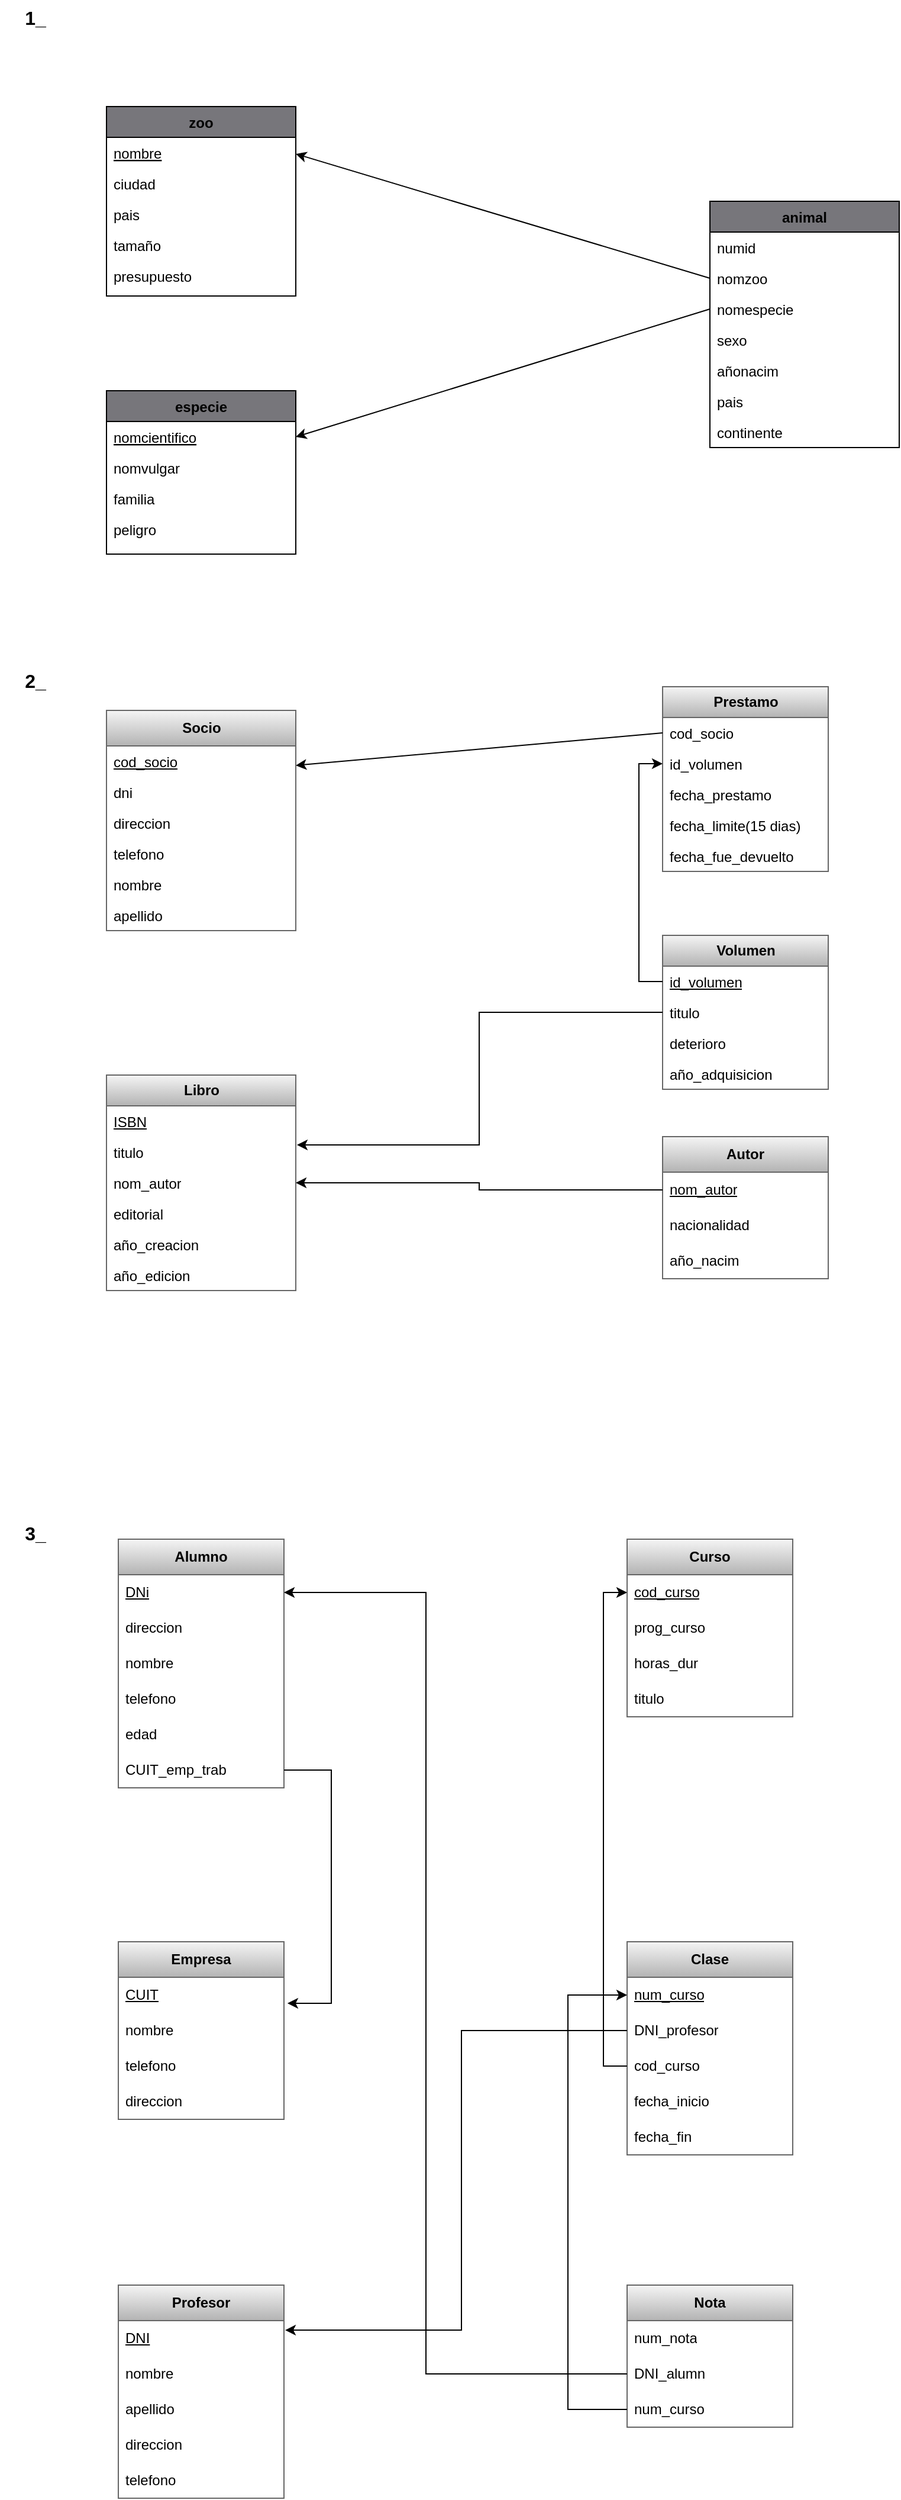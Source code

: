 <mxfile version="24.2.5" type="github">
  <diagram id="C5RBs43oDa-KdzZeNtuy" name="Page-1">
    <mxGraphModel dx="1434" dy="748" grid="1" gridSize="10" guides="1" tooltips="1" connect="1" arrows="1" fold="1" page="1" pageScale="1" pageWidth="827" pageHeight="1169" math="0" shadow="0">
      <root>
        <mxCell id="WIyWlLk6GJQsqaUBKTNV-0" />
        <mxCell id="WIyWlLk6GJQsqaUBKTNV-1" parent="WIyWlLk6GJQsqaUBKTNV-0" />
        <mxCell id="zkfFHV4jXpPFQw0GAbJ--0" value="especie" style="swimlane;fontStyle=1;align=center;verticalAlign=top;childLayout=stackLayout;horizontal=1;startSize=26;horizontalStack=0;resizeParent=1;resizeLast=0;collapsible=1;marginBottom=0;rounded=0;shadow=0;strokeWidth=1;fillColor=#77767b;" parent="WIyWlLk6GJQsqaUBKTNV-1" vertex="1">
          <mxGeometry x="100" y="350" width="160" height="138" as="geometry">
            <mxRectangle x="230" y="140" width="160" height="26" as="alternateBounds" />
          </mxGeometry>
        </mxCell>
        <mxCell id="zkfFHV4jXpPFQw0GAbJ--1" value="nomcientifico" style="text;align=left;verticalAlign=top;spacingLeft=4;spacingRight=4;overflow=hidden;rotatable=0;points=[[0,0.5],[1,0.5]];portConstraint=eastwest;fontStyle=4" parent="zkfFHV4jXpPFQw0GAbJ--0" vertex="1">
          <mxGeometry y="26" width="160" height="26" as="geometry" />
        </mxCell>
        <mxCell id="zkfFHV4jXpPFQw0GAbJ--2" value="nomvulgar" style="text;align=left;verticalAlign=top;spacingLeft=4;spacingRight=4;overflow=hidden;rotatable=0;points=[[0,0.5],[1,0.5]];portConstraint=eastwest;rounded=0;shadow=0;html=0;" parent="zkfFHV4jXpPFQw0GAbJ--0" vertex="1">
          <mxGeometry y="52" width="160" height="26" as="geometry" />
        </mxCell>
        <mxCell id="zkfFHV4jXpPFQw0GAbJ--3" value="familia" style="text;align=left;verticalAlign=top;spacingLeft=4;spacingRight=4;overflow=hidden;rotatable=0;points=[[0,0.5],[1,0.5]];portConstraint=eastwest;rounded=0;shadow=0;html=0;" parent="zkfFHV4jXpPFQw0GAbJ--0" vertex="1">
          <mxGeometry y="78" width="160" height="26" as="geometry" />
        </mxCell>
        <mxCell id="zkfFHV4jXpPFQw0GAbJ--5" value="peligro" style="text;align=left;verticalAlign=top;spacingLeft=4;spacingRight=4;overflow=hidden;rotatable=0;points=[[0,0.5],[1,0.5]];portConstraint=eastwest;strokeWidth=1;" parent="zkfFHV4jXpPFQw0GAbJ--0" vertex="1">
          <mxGeometry y="104" width="160" height="26" as="geometry" />
        </mxCell>
        <mxCell id="zkfFHV4jXpPFQw0GAbJ--4" value="" style="line;html=1;strokeWidth=1;align=left;verticalAlign=middle;spacingTop=-1;spacingLeft=3;spacingRight=3;rotatable=0;labelPosition=right;points=[];portConstraint=eastwest;strokeColor=none;" parent="zkfFHV4jXpPFQw0GAbJ--0" vertex="1">
          <mxGeometry y="130" width="160" height="8" as="geometry" />
        </mxCell>
        <mxCell id="zkfFHV4jXpPFQw0GAbJ--6" value="animal" style="swimlane;fontStyle=1;align=center;verticalAlign=top;childLayout=stackLayout;horizontal=1;startSize=26;horizontalStack=0;resizeParent=1;resizeLast=0;collapsible=1;marginBottom=0;rounded=0;shadow=0;strokeWidth=1;fillColor=#77767b;" parent="WIyWlLk6GJQsqaUBKTNV-1" vertex="1">
          <mxGeometry x="610" y="190" width="160" height="208" as="geometry">
            <mxRectangle x="130" y="380" width="160" height="26" as="alternateBounds" />
          </mxGeometry>
        </mxCell>
        <mxCell id="zkfFHV4jXpPFQw0GAbJ--7" value="numid" style="text;align=left;verticalAlign=top;spacingLeft=4;spacingRight=4;overflow=hidden;rotatable=0;points=[[0,0.5],[1,0.5]];portConstraint=eastwest;fontStyle=0" parent="zkfFHV4jXpPFQw0GAbJ--6" vertex="1">
          <mxGeometry y="26" width="160" height="26" as="geometry" />
        </mxCell>
        <mxCell id="zkfFHV4jXpPFQw0GAbJ--8" value="nomzoo" style="text;align=left;verticalAlign=top;spacingLeft=4;spacingRight=4;overflow=hidden;rotatable=0;points=[[0,0.5],[1,0.5]];portConstraint=eastwest;rounded=0;shadow=0;html=0;" parent="zkfFHV4jXpPFQw0GAbJ--6" vertex="1">
          <mxGeometry y="52" width="160" height="26" as="geometry" />
        </mxCell>
        <mxCell id="zkfFHV4jXpPFQw0GAbJ--10" value="nomespecie" style="text;align=left;verticalAlign=top;spacingLeft=4;spacingRight=4;overflow=hidden;rotatable=0;points=[[0,0.5],[1,0.5]];portConstraint=eastwest;fontStyle=0" parent="zkfFHV4jXpPFQw0GAbJ--6" vertex="1">
          <mxGeometry y="78" width="160" height="26" as="geometry" />
        </mxCell>
        <mxCell id="zkfFHV4jXpPFQw0GAbJ--11" value="sexo" style="text;align=left;verticalAlign=top;spacingLeft=4;spacingRight=4;overflow=hidden;rotatable=0;points=[[0,0.5],[1,0.5]];portConstraint=eastwest;" parent="zkfFHV4jXpPFQw0GAbJ--6" vertex="1">
          <mxGeometry y="104" width="160" height="26" as="geometry" />
        </mxCell>
        <mxCell id="oWE1Bg7rst5Tz5uXCe9R-2" value="añonacim" style="text;align=left;verticalAlign=top;spacingLeft=4;spacingRight=4;overflow=hidden;rotatable=0;points=[[0,0.5],[1,0.5]];portConstraint=eastwest;" parent="zkfFHV4jXpPFQw0GAbJ--6" vertex="1">
          <mxGeometry y="130" width="160" height="26" as="geometry" />
        </mxCell>
        <mxCell id="oWE1Bg7rst5Tz5uXCe9R-1" value="pais" style="text;align=left;verticalAlign=top;spacingLeft=4;spacingRight=4;overflow=hidden;rotatable=0;points=[[0,0.5],[1,0.5]];portConstraint=eastwest;" parent="zkfFHV4jXpPFQw0GAbJ--6" vertex="1">
          <mxGeometry y="156" width="160" height="26" as="geometry" />
        </mxCell>
        <mxCell id="oWE1Bg7rst5Tz5uXCe9R-0" value="continente" style="text;align=left;verticalAlign=top;spacingLeft=4;spacingRight=4;overflow=hidden;rotatable=0;points=[[0,0.5],[1,0.5]];portConstraint=eastwest;" parent="zkfFHV4jXpPFQw0GAbJ--6" vertex="1">
          <mxGeometry y="182" width="160" height="26" as="geometry" />
        </mxCell>
        <mxCell id="zkfFHV4jXpPFQw0GAbJ--17" value="zoo" style="swimlane;fontStyle=1;align=center;verticalAlign=top;childLayout=stackLayout;horizontal=1;startSize=26;horizontalStack=0;resizeParent=1;resizeLast=0;collapsible=1;marginBottom=0;rounded=0;shadow=0;strokeWidth=1;labelBackgroundColor=none;fillColor=#77767b;" parent="WIyWlLk6GJQsqaUBKTNV-1" vertex="1">
          <mxGeometry x="100" y="110" width="160" height="160" as="geometry">
            <mxRectangle x="550" y="140" width="160" height="26" as="alternateBounds" />
          </mxGeometry>
        </mxCell>
        <mxCell id="zkfFHV4jXpPFQw0GAbJ--20" value="nombre" style="text;align=left;verticalAlign=top;spacingLeft=4;spacingRight=4;overflow=hidden;rotatable=0;points=[[0,0.5],[1,0.5]];portConstraint=eastwest;rounded=0;shadow=0;html=0;fontStyle=4" parent="zkfFHV4jXpPFQw0GAbJ--17" vertex="1">
          <mxGeometry y="26" width="160" height="26" as="geometry" />
        </mxCell>
        <mxCell id="zkfFHV4jXpPFQw0GAbJ--21" value="ciudad" style="text;align=left;verticalAlign=top;spacingLeft=4;spacingRight=4;overflow=hidden;rotatable=0;points=[[0,0.5],[1,0.5]];portConstraint=eastwest;rounded=0;shadow=0;html=0;" parent="zkfFHV4jXpPFQw0GAbJ--17" vertex="1">
          <mxGeometry y="52" width="160" height="26" as="geometry" />
        </mxCell>
        <mxCell id="zkfFHV4jXpPFQw0GAbJ--22" value="pais" style="text;align=left;verticalAlign=top;spacingLeft=4;spacingRight=4;overflow=hidden;rotatable=0;points=[[0,0.5],[1,0.5]];portConstraint=eastwest;rounded=0;shadow=0;html=0;" parent="zkfFHV4jXpPFQw0GAbJ--17" vertex="1">
          <mxGeometry y="78" width="160" height="26" as="geometry" />
        </mxCell>
        <mxCell id="zkfFHV4jXpPFQw0GAbJ--24" value="tamaño" style="text;align=left;verticalAlign=top;spacingLeft=4;spacingRight=4;overflow=hidden;rotatable=0;points=[[0,0.5],[1,0.5]];portConstraint=eastwest;" parent="zkfFHV4jXpPFQw0GAbJ--17" vertex="1">
          <mxGeometry y="104" width="160" height="26" as="geometry" />
        </mxCell>
        <mxCell id="zkfFHV4jXpPFQw0GAbJ--25" value="presupuesto" style="text;align=left;verticalAlign=top;spacingLeft=4;spacingRight=4;overflow=hidden;rotatable=0;points=[[0,0.5],[1,0.5]];portConstraint=eastwest;" parent="zkfFHV4jXpPFQw0GAbJ--17" vertex="1">
          <mxGeometry y="130" width="160" height="26" as="geometry" />
        </mxCell>
        <mxCell id="oWE1Bg7rst5Tz5uXCe9R-4" value="" style="endArrow=classic;html=1;rounded=0;entryX=1;entryY=0.25;entryDx=0;entryDy=0;exitX=0;exitY=0.5;exitDx=0;exitDy=0;" parent="WIyWlLk6GJQsqaUBKTNV-1" source="zkfFHV4jXpPFQw0GAbJ--8" target="zkfFHV4jXpPFQw0GAbJ--17" edge="1">
          <mxGeometry width="50" height="50" relative="1" as="geometry">
            <mxPoint x="390" y="330" as="sourcePoint" />
            <mxPoint x="440" y="280" as="targetPoint" />
          </mxGeometry>
        </mxCell>
        <mxCell id="oWE1Bg7rst5Tz5uXCe9R-5" value="" style="endArrow=classic;html=1;rounded=0;entryX=1;entryY=0.5;entryDx=0;entryDy=0;exitX=0;exitY=0.5;exitDx=0;exitDy=0;" parent="WIyWlLk6GJQsqaUBKTNV-1" source="zkfFHV4jXpPFQw0GAbJ--10" target="zkfFHV4jXpPFQw0GAbJ--1" edge="1">
          <mxGeometry width="50" height="50" relative="1" as="geometry">
            <mxPoint x="390" y="330" as="sourcePoint" />
            <mxPoint x="440" y="280" as="targetPoint" />
          </mxGeometry>
        </mxCell>
        <mxCell id="oWE1Bg7rst5Tz5uXCe9R-6" value="1_" style="text;html=1;align=center;verticalAlign=middle;whiteSpace=wrap;rounded=0;fontSize=16;fontStyle=1" parent="WIyWlLk6GJQsqaUBKTNV-1" vertex="1">
          <mxGeometry x="10" y="20" width="60" height="30" as="geometry" />
        </mxCell>
        <mxCell id="oWE1Bg7rst5Tz5uXCe9R-7" value="2_" style="text;html=1;align=center;verticalAlign=middle;whiteSpace=wrap;rounded=0;fontSize=16;fontStyle=1" parent="WIyWlLk6GJQsqaUBKTNV-1" vertex="1">
          <mxGeometry x="10" y="580" width="60" height="30" as="geometry" />
        </mxCell>
        <mxCell id="oWE1Bg7rst5Tz5uXCe9R-9" value="&lt;b&gt;Socio&lt;/b&gt;" style="swimlane;fontStyle=0;childLayout=stackLayout;horizontal=1;startSize=30;fillColor=#f5f5f5;horizontalStack=0;resizeParent=1;resizeParentMax=0;resizeLast=0;collapsible=1;marginBottom=0;html=1;strokeColor=#666666;gradientColor=#b3b3b3;" parent="WIyWlLk6GJQsqaUBKTNV-1" vertex="1">
          <mxGeometry x="100" y="620" width="160" height="186" as="geometry" />
        </mxCell>
        <mxCell id="oWE1Bg7rst5Tz5uXCe9R-10" value="&lt;u&gt;cod_socio&lt;/u&gt;" style="text;strokeColor=none;fillColor=none;align=left;verticalAlign=top;spacingLeft=4;spacingRight=4;overflow=hidden;rotatable=0;points=[[0,0.5],[1,0.5]];portConstraint=eastwest;whiteSpace=wrap;html=1;" parent="oWE1Bg7rst5Tz5uXCe9R-9" vertex="1">
          <mxGeometry y="30" width="160" height="26" as="geometry" />
        </mxCell>
        <mxCell id="oWE1Bg7rst5Tz5uXCe9R-11" value="dni" style="text;strokeColor=none;fillColor=none;align=left;verticalAlign=top;spacingLeft=4;spacingRight=4;overflow=hidden;rotatable=0;points=[[0,0.5],[1,0.5]];portConstraint=eastwest;whiteSpace=wrap;html=1;" parent="oWE1Bg7rst5Tz5uXCe9R-9" vertex="1">
          <mxGeometry y="56" width="160" height="26" as="geometry" />
        </mxCell>
        <mxCell id="oWE1Bg7rst5Tz5uXCe9R-12" value="direccion" style="text;strokeColor=none;fillColor=none;align=left;verticalAlign=top;spacingLeft=4;spacingRight=4;overflow=hidden;rotatable=0;points=[[0,0.5],[1,0.5]];portConstraint=eastwest;whiteSpace=wrap;html=1;" parent="oWE1Bg7rst5Tz5uXCe9R-9" vertex="1">
          <mxGeometry y="82" width="160" height="26" as="geometry" />
        </mxCell>
        <mxCell id="oWE1Bg7rst5Tz5uXCe9R-13" value="telefono" style="text;strokeColor=none;fillColor=none;align=left;verticalAlign=top;spacingLeft=4;spacingRight=4;overflow=hidden;rotatable=0;points=[[0,0.5],[1,0.5]];portConstraint=eastwest;whiteSpace=wrap;html=1;" parent="oWE1Bg7rst5Tz5uXCe9R-9" vertex="1">
          <mxGeometry y="108" width="160" height="26" as="geometry" />
        </mxCell>
        <mxCell id="oWE1Bg7rst5Tz5uXCe9R-14" value="nombre" style="text;strokeColor=none;fillColor=none;align=left;verticalAlign=top;spacingLeft=4;spacingRight=4;overflow=hidden;rotatable=0;points=[[0,0.5],[1,0.5]];portConstraint=eastwest;whiteSpace=wrap;html=1;" parent="oWE1Bg7rst5Tz5uXCe9R-9" vertex="1">
          <mxGeometry y="134" width="160" height="26" as="geometry" />
        </mxCell>
        <mxCell id="oWE1Bg7rst5Tz5uXCe9R-15" value="apellido" style="text;strokeColor=none;fillColor=none;align=left;verticalAlign=top;spacingLeft=4;spacingRight=4;overflow=hidden;rotatable=0;points=[[0,0.5],[1,0.5]];portConstraint=eastwest;whiteSpace=wrap;html=1;" parent="oWE1Bg7rst5Tz5uXCe9R-9" vertex="1">
          <mxGeometry y="160" width="160" height="26" as="geometry" />
        </mxCell>
        <mxCell id="oWE1Bg7rst5Tz5uXCe9R-16" value="&lt;div&gt;&lt;b&gt;Volumen&lt;br&gt;&lt;/b&gt;&lt;/div&gt;" style="swimlane;fontStyle=0;childLayout=stackLayout;horizontal=1;startSize=26;fillColor=#f5f5f5;horizontalStack=0;resizeParent=1;resizeParentMax=0;resizeLast=0;collapsible=1;marginBottom=0;html=1;gradientColor=#b3b3b3;strokeColor=#666666;" parent="WIyWlLk6GJQsqaUBKTNV-1" vertex="1">
          <mxGeometry x="570" y="810" width="140" height="130" as="geometry" />
        </mxCell>
        <mxCell id="oWE1Bg7rst5Tz5uXCe9R-87" value="&lt;u&gt;id_volumen&lt;/u&gt;" style="text;strokeColor=none;fillColor=none;align=left;verticalAlign=top;spacingLeft=4;spacingRight=4;overflow=hidden;rotatable=0;points=[[0,0.5],[1,0.5]];portConstraint=eastwest;whiteSpace=wrap;html=1;" parent="oWE1Bg7rst5Tz5uXCe9R-16" vertex="1">
          <mxGeometry y="26" width="140" height="26" as="geometry" />
        </mxCell>
        <mxCell id="oWE1Bg7rst5Tz5uXCe9R-96" value="titulo" style="text;strokeColor=none;fillColor=none;align=left;verticalAlign=top;spacingLeft=4;spacingRight=4;overflow=hidden;rotatable=0;points=[[0,0.5],[1,0.5]];portConstraint=eastwest;whiteSpace=wrap;html=1;" parent="oWE1Bg7rst5Tz5uXCe9R-16" vertex="1">
          <mxGeometry y="52" width="140" height="26" as="geometry" />
        </mxCell>
        <mxCell id="oWE1Bg7rst5Tz5uXCe9R-17" value="deterioro" style="text;strokeColor=none;fillColor=none;align=left;verticalAlign=top;spacingLeft=4;spacingRight=4;overflow=hidden;rotatable=0;points=[[0,0.5],[1,0.5]];portConstraint=eastwest;whiteSpace=wrap;html=1;" parent="oWE1Bg7rst5Tz5uXCe9R-16" vertex="1">
          <mxGeometry y="78" width="140" height="26" as="geometry" />
        </mxCell>
        <mxCell id="oWE1Bg7rst5Tz5uXCe9R-18" value="año_adquisicion" style="text;strokeColor=none;fillColor=none;align=left;verticalAlign=top;spacingLeft=4;spacingRight=4;overflow=hidden;rotatable=0;points=[[0,0.5],[1,0.5]];portConstraint=eastwest;whiteSpace=wrap;html=1;" parent="oWE1Bg7rst5Tz5uXCe9R-16" vertex="1">
          <mxGeometry y="104" width="140" height="26" as="geometry" />
        </mxCell>
        <mxCell id="oWE1Bg7rst5Tz5uXCe9R-20" value="&lt;b&gt;Prestamo&lt;/b&gt;" style="swimlane;fontStyle=0;childLayout=stackLayout;horizontal=1;startSize=26;fillColor=#f5f5f5;horizontalStack=0;resizeParent=1;resizeParentMax=0;resizeLast=0;collapsible=1;marginBottom=0;html=1;gradientColor=#b3b3b3;strokeColor=#666666;" parent="WIyWlLk6GJQsqaUBKTNV-1" vertex="1">
          <mxGeometry x="570" y="600" width="140" height="156" as="geometry" />
        </mxCell>
        <mxCell id="oWE1Bg7rst5Tz5uXCe9R-34" value="cod_socio" style="text;strokeColor=none;fillColor=none;align=left;verticalAlign=top;spacingLeft=4;spacingRight=4;overflow=hidden;rotatable=0;points=[[0,0.5],[1,0.5]];portConstraint=eastwest;whiteSpace=wrap;html=1;" parent="oWE1Bg7rst5Tz5uXCe9R-20" vertex="1">
          <mxGeometry y="26" width="140" height="26" as="geometry" />
        </mxCell>
        <mxCell id="oWE1Bg7rst5Tz5uXCe9R-35" value="id_volumen" style="text;strokeColor=none;fillColor=none;align=left;verticalAlign=top;spacingLeft=4;spacingRight=4;overflow=hidden;rotatable=0;points=[[0,0.5],[1,0.5]];portConstraint=eastwest;whiteSpace=wrap;html=1;" parent="oWE1Bg7rst5Tz5uXCe9R-20" vertex="1">
          <mxGeometry y="52" width="140" height="26" as="geometry" />
        </mxCell>
        <mxCell id="oWE1Bg7rst5Tz5uXCe9R-21" value="fecha_prestamo" style="text;strokeColor=none;fillColor=none;align=left;verticalAlign=top;spacingLeft=4;spacingRight=4;overflow=hidden;rotatable=0;points=[[0,0.5],[1,0.5]];portConstraint=eastwest;whiteSpace=wrap;html=1;" parent="oWE1Bg7rst5Tz5uXCe9R-20" vertex="1">
          <mxGeometry y="78" width="140" height="26" as="geometry" />
        </mxCell>
        <mxCell id="oWE1Bg7rst5Tz5uXCe9R-22" value="fecha_limite(15 dias)" style="text;strokeColor=none;fillColor=none;align=left;verticalAlign=top;spacingLeft=4;spacingRight=4;overflow=hidden;rotatable=0;points=[[0,0.5],[1,0.5]];portConstraint=eastwest;whiteSpace=wrap;html=1;" parent="oWE1Bg7rst5Tz5uXCe9R-20" vertex="1">
          <mxGeometry y="104" width="140" height="26" as="geometry" />
        </mxCell>
        <mxCell id="oWE1Bg7rst5Tz5uXCe9R-23" value="fecha_fue_devuelto" style="text;strokeColor=none;fillColor=none;align=left;verticalAlign=top;spacingLeft=4;spacingRight=4;overflow=hidden;rotatable=0;points=[[0,0.5],[1,0.5]];portConstraint=eastwest;whiteSpace=wrap;html=1;" parent="oWE1Bg7rst5Tz5uXCe9R-20" vertex="1">
          <mxGeometry y="130" width="140" height="26" as="geometry" />
        </mxCell>
        <mxCell id="oWE1Bg7rst5Tz5uXCe9R-24" value="&lt;b&gt;Libro&lt;/b&gt;" style="swimlane;fontStyle=0;childLayout=stackLayout;horizontal=1;startSize=26;horizontalStack=0;resizeParent=1;resizeParentMax=0;resizeLast=0;collapsible=1;marginBottom=0;html=1;fillColor=#f5f5f5;strokeColor=#666666;gradientColor=#b3b3b3;" parent="WIyWlLk6GJQsqaUBKTNV-1" vertex="1">
          <mxGeometry x="100" y="928" width="160" height="182" as="geometry" />
        </mxCell>
        <mxCell id="oWE1Bg7rst5Tz5uXCe9R-33" value="ISBN" style="text;strokeColor=none;fillColor=none;align=left;verticalAlign=top;spacingLeft=4;spacingRight=4;overflow=hidden;rotatable=0;points=[[0,0.5],[1,0.5]];portConstraint=eastwest;whiteSpace=wrap;html=1;fontStyle=4" parent="oWE1Bg7rst5Tz5uXCe9R-24" vertex="1">
          <mxGeometry y="26" width="160" height="26" as="geometry" />
        </mxCell>
        <mxCell id="oWE1Bg7rst5Tz5uXCe9R-25" value="titulo" style="text;strokeColor=none;fillColor=none;align=left;verticalAlign=top;spacingLeft=4;spacingRight=4;overflow=hidden;rotatable=0;points=[[0,0.5],[1,0.5]];portConstraint=eastwest;whiteSpace=wrap;html=1;" parent="oWE1Bg7rst5Tz5uXCe9R-24" vertex="1">
          <mxGeometry y="52" width="160" height="26" as="geometry" />
        </mxCell>
        <mxCell id="oWE1Bg7rst5Tz5uXCe9R-94" value="nom_autor" style="text;strokeColor=none;fillColor=none;align=left;verticalAlign=top;spacingLeft=4;spacingRight=4;overflow=hidden;rotatable=0;points=[[0,0.5],[1,0.5]];portConstraint=eastwest;whiteSpace=wrap;html=1;" parent="oWE1Bg7rst5Tz5uXCe9R-24" vertex="1">
          <mxGeometry y="78" width="160" height="26" as="geometry" />
        </mxCell>
        <mxCell id="oWE1Bg7rst5Tz5uXCe9R-26" value="editorial" style="text;strokeColor=none;fillColor=none;align=left;verticalAlign=top;spacingLeft=4;spacingRight=4;overflow=hidden;rotatable=0;points=[[0,0.5],[1,0.5]];portConstraint=eastwest;whiteSpace=wrap;html=1;" parent="oWE1Bg7rst5Tz5uXCe9R-24" vertex="1">
          <mxGeometry y="104" width="160" height="26" as="geometry" />
        </mxCell>
        <mxCell id="oWE1Bg7rst5Tz5uXCe9R-27" value="año_creacion" style="text;strokeColor=none;fillColor=none;align=left;verticalAlign=top;spacingLeft=4;spacingRight=4;overflow=hidden;rotatable=0;points=[[0,0.5],[1,0.5]];portConstraint=eastwest;whiteSpace=wrap;html=1;" parent="oWE1Bg7rst5Tz5uXCe9R-24" vertex="1">
          <mxGeometry y="130" width="160" height="26" as="geometry" />
        </mxCell>
        <mxCell id="oWE1Bg7rst5Tz5uXCe9R-31" value="año_edicion" style="text;strokeColor=none;fillColor=none;align=left;verticalAlign=top;spacingLeft=4;spacingRight=4;overflow=hidden;rotatable=0;points=[[0,0.5],[1,0.5]];portConstraint=eastwest;whiteSpace=wrap;html=1;" parent="oWE1Bg7rst5Tz5uXCe9R-24" vertex="1">
          <mxGeometry y="156" width="160" height="26" as="geometry" />
        </mxCell>
        <mxCell id="oWE1Bg7rst5Tz5uXCe9R-41" value="" style="endArrow=classic;html=1;rounded=0;entryX=1;entryY=0.25;entryDx=0;entryDy=0;exitX=0;exitY=0.5;exitDx=0;exitDy=0;" parent="WIyWlLk6GJQsqaUBKTNV-1" source="oWE1Bg7rst5Tz5uXCe9R-34" target="oWE1Bg7rst5Tz5uXCe9R-9" edge="1">
          <mxGeometry width="50" height="50" relative="1" as="geometry">
            <mxPoint x="390" y="900" as="sourcePoint" />
            <mxPoint x="440" y="850" as="targetPoint" />
          </mxGeometry>
        </mxCell>
        <mxCell id="oWE1Bg7rst5Tz5uXCe9R-43" value="3_" style="text;html=1;align=center;verticalAlign=middle;whiteSpace=wrap;rounded=0;fontStyle=1;fontSize=16;" parent="WIyWlLk6GJQsqaUBKTNV-1" vertex="1">
          <mxGeometry x="10" y="1300" width="60" height="30" as="geometry" />
        </mxCell>
        <mxCell id="oWE1Bg7rst5Tz5uXCe9R-44" value="&lt;b&gt;Alumno&lt;/b&gt;" style="swimlane;fontStyle=0;childLayout=stackLayout;horizontal=1;startSize=30;horizontalStack=0;resizeParent=1;resizeParentMax=0;resizeLast=0;collapsible=1;marginBottom=0;whiteSpace=wrap;html=1;fillColor=#f5f5f5;gradientColor=#b3b3b3;strokeColor=#666666;" parent="WIyWlLk6GJQsqaUBKTNV-1" vertex="1">
          <mxGeometry x="110" y="1320" width="140" height="210" as="geometry" />
        </mxCell>
        <mxCell id="oWE1Bg7rst5Tz5uXCe9R-45" value="DNi" style="text;strokeColor=none;fillColor=none;align=left;verticalAlign=middle;spacingLeft=4;spacingRight=4;overflow=hidden;points=[[0,0.5],[1,0.5]];portConstraint=eastwest;rotatable=0;whiteSpace=wrap;html=1;fontStyle=4" parent="oWE1Bg7rst5Tz5uXCe9R-44" vertex="1">
          <mxGeometry y="30" width="140" height="30" as="geometry" />
        </mxCell>
        <mxCell id="oWE1Bg7rst5Tz5uXCe9R-46" value="direccion" style="text;strokeColor=none;fillColor=none;align=left;verticalAlign=middle;spacingLeft=4;spacingRight=4;overflow=hidden;points=[[0,0.5],[1,0.5]];portConstraint=eastwest;rotatable=0;whiteSpace=wrap;html=1;" parent="oWE1Bg7rst5Tz5uXCe9R-44" vertex="1">
          <mxGeometry y="60" width="140" height="30" as="geometry" />
        </mxCell>
        <mxCell id="oWE1Bg7rst5Tz5uXCe9R-47" value="nombre" style="text;strokeColor=none;fillColor=none;align=left;verticalAlign=middle;spacingLeft=4;spacingRight=4;overflow=hidden;points=[[0,0.5],[1,0.5]];portConstraint=eastwest;rotatable=0;whiteSpace=wrap;html=1;" parent="oWE1Bg7rst5Tz5uXCe9R-44" vertex="1">
          <mxGeometry y="90" width="140" height="30" as="geometry" />
        </mxCell>
        <mxCell id="oWE1Bg7rst5Tz5uXCe9R-48" value="telefono" style="text;strokeColor=none;fillColor=none;align=left;verticalAlign=middle;spacingLeft=4;spacingRight=4;overflow=hidden;points=[[0,0.5],[1,0.5]];portConstraint=eastwest;rotatable=0;whiteSpace=wrap;html=1;" parent="oWE1Bg7rst5Tz5uXCe9R-44" vertex="1">
          <mxGeometry y="120" width="140" height="30" as="geometry" />
        </mxCell>
        <mxCell id="oWE1Bg7rst5Tz5uXCe9R-49" value="edad" style="text;strokeColor=none;fillColor=none;align=left;verticalAlign=middle;spacingLeft=4;spacingRight=4;overflow=hidden;points=[[0,0.5],[1,0.5]];portConstraint=eastwest;rotatable=0;whiteSpace=wrap;html=1;" parent="oWE1Bg7rst5Tz5uXCe9R-44" vertex="1">
          <mxGeometry y="150" width="140" height="30" as="geometry" />
        </mxCell>
        <mxCell id="oWE1Bg7rst5Tz5uXCe9R-78" value="CUIT_emp_trab" style="text;strokeColor=none;fillColor=none;align=left;verticalAlign=middle;spacingLeft=4;spacingRight=4;overflow=hidden;points=[[0,0.5],[1,0.5]];portConstraint=eastwest;rotatable=0;whiteSpace=wrap;html=1;" parent="oWE1Bg7rst5Tz5uXCe9R-44" vertex="1">
          <mxGeometry y="180" width="140" height="30" as="geometry" />
        </mxCell>
        <mxCell id="oWE1Bg7rst5Tz5uXCe9R-50" value="&lt;b&gt;Empresa&lt;/b&gt;" style="swimlane;fontStyle=0;childLayout=stackLayout;horizontal=1;startSize=30;horizontalStack=0;resizeParent=1;resizeParentMax=0;resizeLast=0;collapsible=1;marginBottom=0;whiteSpace=wrap;html=1;fillColor=#f5f5f5;gradientColor=#b3b3b3;strokeColor=#666666;" parent="WIyWlLk6GJQsqaUBKTNV-1" vertex="1">
          <mxGeometry x="110" y="1660" width="140" height="150" as="geometry" />
        </mxCell>
        <mxCell id="oWE1Bg7rst5Tz5uXCe9R-51" value="CUIT" style="text;strokeColor=none;fillColor=none;align=left;verticalAlign=middle;spacingLeft=4;spacingRight=4;overflow=hidden;points=[[0,0.5],[1,0.5]];portConstraint=eastwest;rotatable=0;whiteSpace=wrap;html=1;fontStyle=4" parent="oWE1Bg7rst5Tz5uXCe9R-50" vertex="1">
          <mxGeometry y="30" width="140" height="30" as="geometry" />
        </mxCell>
        <mxCell id="oWE1Bg7rst5Tz5uXCe9R-52" value="nombre" style="text;strokeColor=none;fillColor=none;align=left;verticalAlign=middle;spacingLeft=4;spacingRight=4;overflow=hidden;points=[[0,0.5],[1,0.5]];portConstraint=eastwest;rotatable=0;whiteSpace=wrap;html=1;" parent="oWE1Bg7rst5Tz5uXCe9R-50" vertex="1">
          <mxGeometry y="60" width="140" height="30" as="geometry" />
        </mxCell>
        <mxCell id="oWE1Bg7rst5Tz5uXCe9R-53" value="telefono" style="text;strokeColor=none;fillColor=none;align=left;verticalAlign=middle;spacingLeft=4;spacingRight=4;overflow=hidden;points=[[0,0.5],[1,0.5]];portConstraint=eastwest;rotatable=0;whiteSpace=wrap;html=1;" parent="oWE1Bg7rst5Tz5uXCe9R-50" vertex="1">
          <mxGeometry y="90" width="140" height="30" as="geometry" />
        </mxCell>
        <mxCell id="oWE1Bg7rst5Tz5uXCe9R-54" value="direccion" style="text;strokeColor=none;fillColor=none;align=left;verticalAlign=middle;spacingLeft=4;spacingRight=4;overflow=hidden;points=[[0,0.5],[1,0.5]];portConstraint=eastwest;rotatable=0;whiteSpace=wrap;html=1;" parent="oWE1Bg7rst5Tz5uXCe9R-50" vertex="1">
          <mxGeometry y="120" width="140" height="30" as="geometry" />
        </mxCell>
        <mxCell id="oWE1Bg7rst5Tz5uXCe9R-55" value="&lt;b&gt;Curso&lt;/b&gt;" style="swimlane;fontStyle=0;childLayout=stackLayout;horizontal=1;startSize=30;horizontalStack=0;resizeParent=1;resizeParentMax=0;resizeLast=0;collapsible=1;marginBottom=0;whiteSpace=wrap;html=1;fillColor=#f5f5f5;gradientColor=#b3b3b3;strokeColor=#666666;" parent="WIyWlLk6GJQsqaUBKTNV-1" vertex="1">
          <mxGeometry x="540" y="1320" width="140" height="150" as="geometry" />
        </mxCell>
        <mxCell id="oWE1Bg7rst5Tz5uXCe9R-56" value="cod_curso" style="text;strokeColor=none;fillColor=none;align=left;verticalAlign=middle;spacingLeft=4;spacingRight=4;overflow=hidden;points=[[0,0.5],[1,0.5]];portConstraint=eastwest;rotatable=0;whiteSpace=wrap;html=1;fontStyle=4" parent="oWE1Bg7rst5Tz5uXCe9R-55" vertex="1">
          <mxGeometry y="30" width="140" height="30" as="geometry" />
        </mxCell>
        <mxCell id="oWE1Bg7rst5Tz5uXCe9R-57" value="prog_curso" style="text;strokeColor=none;fillColor=none;align=left;verticalAlign=middle;spacingLeft=4;spacingRight=4;overflow=hidden;points=[[0,0.5],[1,0.5]];portConstraint=eastwest;rotatable=0;whiteSpace=wrap;html=1;" parent="oWE1Bg7rst5Tz5uXCe9R-55" vertex="1">
          <mxGeometry y="60" width="140" height="30" as="geometry" />
        </mxCell>
        <mxCell id="oWE1Bg7rst5Tz5uXCe9R-58" value="horas_dur" style="text;strokeColor=none;fillColor=none;align=left;verticalAlign=middle;spacingLeft=4;spacingRight=4;overflow=hidden;points=[[0,0.5],[1,0.5]];portConstraint=eastwest;rotatable=0;whiteSpace=wrap;html=1;" parent="oWE1Bg7rst5Tz5uXCe9R-55" vertex="1">
          <mxGeometry y="90" width="140" height="30" as="geometry" />
        </mxCell>
        <mxCell id="oWE1Bg7rst5Tz5uXCe9R-59" value="titulo" style="text;strokeColor=none;fillColor=none;align=left;verticalAlign=middle;spacingLeft=4;spacingRight=4;overflow=hidden;points=[[0,0.5],[1,0.5]];portConstraint=eastwest;rotatable=0;whiteSpace=wrap;html=1;" parent="oWE1Bg7rst5Tz5uXCe9R-55" vertex="1">
          <mxGeometry y="120" width="140" height="30" as="geometry" />
        </mxCell>
        <mxCell id="oWE1Bg7rst5Tz5uXCe9R-60" value="&lt;b&gt;Clase&lt;/b&gt;" style="swimlane;fontStyle=0;childLayout=stackLayout;horizontal=1;startSize=30;horizontalStack=0;resizeParent=1;resizeParentMax=0;resizeLast=0;collapsible=1;marginBottom=0;whiteSpace=wrap;html=1;fillColor=#f5f5f5;gradientColor=#b3b3b3;strokeColor=#666666;" parent="WIyWlLk6GJQsqaUBKTNV-1" vertex="1">
          <mxGeometry x="540" y="1660" width="140" height="180" as="geometry" />
        </mxCell>
        <mxCell id="oWE1Bg7rst5Tz5uXCe9R-61" value="num_curso" style="text;strokeColor=none;fillColor=none;align=left;verticalAlign=middle;spacingLeft=4;spacingRight=4;overflow=hidden;points=[[0,0.5],[1,0.5]];portConstraint=eastwest;rotatable=0;whiteSpace=wrap;html=1;fontStyle=4" parent="oWE1Bg7rst5Tz5uXCe9R-60" vertex="1">
          <mxGeometry y="30" width="140" height="30" as="geometry" />
        </mxCell>
        <mxCell id="oWE1Bg7rst5Tz5uXCe9R-84" value="DNI_profesor" style="text;strokeColor=none;fillColor=none;align=left;verticalAlign=middle;spacingLeft=4;spacingRight=4;overflow=hidden;points=[[0,0.5],[1,0.5]];portConstraint=eastwest;rotatable=0;whiteSpace=wrap;html=1;" parent="oWE1Bg7rst5Tz5uXCe9R-60" vertex="1">
          <mxGeometry y="60" width="140" height="30" as="geometry" />
        </mxCell>
        <mxCell id="oWE1Bg7rst5Tz5uXCe9R-75" value="cod_curso" style="text;strokeColor=none;fillColor=none;align=left;verticalAlign=middle;spacingLeft=4;spacingRight=4;overflow=hidden;points=[[0,0.5],[1,0.5]];portConstraint=eastwest;rotatable=0;whiteSpace=wrap;html=1;" parent="oWE1Bg7rst5Tz5uXCe9R-60" vertex="1">
          <mxGeometry y="90" width="140" height="30" as="geometry" />
        </mxCell>
        <mxCell id="oWE1Bg7rst5Tz5uXCe9R-63" value="fecha_inicio" style="text;strokeColor=none;fillColor=none;align=left;verticalAlign=middle;spacingLeft=4;spacingRight=4;overflow=hidden;points=[[0,0.5],[1,0.5]];portConstraint=eastwest;rotatable=0;whiteSpace=wrap;html=1;" parent="oWE1Bg7rst5Tz5uXCe9R-60" vertex="1">
          <mxGeometry y="120" width="140" height="30" as="geometry" />
        </mxCell>
        <mxCell id="oWE1Bg7rst5Tz5uXCe9R-64" value="&lt;div&gt;fecha_fin&lt;/div&gt;" style="text;strokeColor=none;fillColor=none;align=left;verticalAlign=middle;spacingLeft=4;spacingRight=4;overflow=hidden;points=[[0,0.5],[1,0.5]];portConstraint=eastwest;rotatable=0;whiteSpace=wrap;html=1;" parent="oWE1Bg7rst5Tz5uXCe9R-60" vertex="1">
          <mxGeometry y="150" width="140" height="30" as="geometry" />
        </mxCell>
        <mxCell id="oWE1Bg7rst5Tz5uXCe9R-65" value="&lt;b&gt;Profesor&lt;/b&gt;" style="swimlane;fontStyle=0;childLayout=stackLayout;horizontal=1;startSize=30;horizontalStack=0;resizeParent=1;resizeParentMax=0;resizeLast=0;collapsible=1;marginBottom=0;whiteSpace=wrap;html=1;fillColor=#f5f5f5;gradientColor=#b3b3b3;strokeColor=#666666;" parent="WIyWlLk6GJQsqaUBKTNV-1" vertex="1">
          <mxGeometry x="110" y="1950" width="140" height="180" as="geometry" />
        </mxCell>
        <mxCell id="oWE1Bg7rst5Tz5uXCe9R-66" value="DNI" style="text;strokeColor=none;fillColor=none;align=left;verticalAlign=middle;spacingLeft=4;spacingRight=4;overflow=hidden;points=[[0,0.5],[1,0.5]];portConstraint=eastwest;rotatable=0;whiteSpace=wrap;html=1;fontStyle=4" parent="oWE1Bg7rst5Tz5uXCe9R-65" vertex="1">
          <mxGeometry y="30" width="140" height="30" as="geometry" />
        </mxCell>
        <mxCell id="oWE1Bg7rst5Tz5uXCe9R-67" value="nombre" style="text;strokeColor=none;fillColor=none;align=left;verticalAlign=middle;spacingLeft=4;spacingRight=4;overflow=hidden;points=[[0,0.5],[1,0.5]];portConstraint=eastwest;rotatable=0;whiteSpace=wrap;html=1;" parent="oWE1Bg7rst5Tz5uXCe9R-65" vertex="1">
          <mxGeometry y="60" width="140" height="30" as="geometry" />
        </mxCell>
        <mxCell id="oWE1Bg7rst5Tz5uXCe9R-68" value="apellido" style="text;strokeColor=none;fillColor=none;align=left;verticalAlign=middle;spacingLeft=4;spacingRight=4;overflow=hidden;points=[[0,0.5],[1,0.5]];portConstraint=eastwest;rotatable=0;whiteSpace=wrap;html=1;" parent="oWE1Bg7rst5Tz5uXCe9R-65" vertex="1">
          <mxGeometry y="90" width="140" height="30" as="geometry" />
        </mxCell>
        <mxCell id="oWE1Bg7rst5Tz5uXCe9R-69" value="direccion" style="text;strokeColor=none;fillColor=none;align=left;verticalAlign=middle;spacingLeft=4;spacingRight=4;overflow=hidden;points=[[0,0.5],[1,0.5]];portConstraint=eastwest;rotatable=0;whiteSpace=wrap;html=1;" parent="oWE1Bg7rst5Tz5uXCe9R-65" vertex="1">
          <mxGeometry y="120" width="140" height="30" as="geometry" />
        </mxCell>
        <mxCell id="oWE1Bg7rst5Tz5uXCe9R-70" value="telefono" style="text;strokeColor=none;fillColor=none;align=left;verticalAlign=middle;spacingLeft=4;spacingRight=4;overflow=hidden;points=[[0,0.5],[1,0.5]];portConstraint=eastwest;rotatable=0;whiteSpace=wrap;html=1;" parent="oWE1Bg7rst5Tz5uXCe9R-65" vertex="1">
          <mxGeometry y="150" width="140" height="30" as="geometry" />
        </mxCell>
        <mxCell id="oWE1Bg7rst5Tz5uXCe9R-71" value="Nota" style="swimlane;fontStyle=1;childLayout=stackLayout;horizontal=1;startSize=30;horizontalStack=0;resizeParent=1;resizeParentMax=0;resizeLast=0;collapsible=1;marginBottom=0;whiteSpace=wrap;html=1;fillColor=#f5f5f5;gradientColor=#b3b3b3;strokeColor=#666666;" parent="WIyWlLk6GJQsqaUBKTNV-1" vertex="1">
          <mxGeometry x="540" y="1950" width="140" height="120" as="geometry" />
        </mxCell>
        <mxCell id="oWE1Bg7rst5Tz5uXCe9R-72" value="num_nota" style="text;strokeColor=none;fillColor=none;align=left;verticalAlign=middle;spacingLeft=4;spacingRight=4;overflow=hidden;points=[[0,0.5],[1,0.5]];portConstraint=eastwest;rotatable=0;whiteSpace=wrap;html=1;" parent="oWE1Bg7rst5Tz5uXCe9R-71" vertex="1">
          <mxGeometry y="30" width="140" height="30" as="geometry" />
        </mxCell>
        <mxCell id="oWE1Bg7rst5Tz5uXCe9R-76" value="DNI_alumn" style="text;strokeColor=none;fillColor=none;align=left;verticalAlign=middle;spacingLeft=4;spacingRight=4;overflow=hidden;points=[[0,0.5],[1,0.5]];portConstraint=eastwest;rotatable=0;whiteSpace=wrap;html=1;" parent="oWE1Bg7rst5Tz5uXCe9R-71" vertex="1">
          <mxGeometry y="60" width="140" height="30" as="geometry" />
        </mxCell>
        <mxCell id="oWE1Bg7rst5Tz5uXCe9R-74" value="num_curso" style="text;strokeColor=none;fillColor=none;align=left;verticalAlign=middle;spacingLeft=4;spacingRight=4;overflow=hidden;points=[[0,0.5],[1,0.5]];portConstraint=eastwest;rotatable=0;whiteSpace=wrap;html=1;" parent="oWE1Bg7rst5Tz5uXCe9R-71" vertex="1">
          <mxGeometry y="90" width="140" height="30" as="geometry" />
        </mxCell>
        <mxCell id="oWE1Bg7rst5Tz5uXCe9R-80" value="" style="endArrow=classic;html=1;rounded=0;exitX=1;exitY=0.5;exitDx=0;exitDy=0;entryX=1.021;entryY=0.733;entryDx=0;entryDy=0;entryPerimeter=0;" parent="WIyWlLk6GJQsqaUBKTNV-1" source="oWE1Bg7rst5Tz5uXCe9R-78" target="oWE1Bg7rst5Tz5uXCe9R-51" edge="1">
          <mxGeometry width="50" height="50" relative="1" as="geometry">
            <mxPoint x="260" y="1520" as="sourcePoint" />
            <mxPoint x="290" y="1710" as="targetPoint" />
            <Array as="points">
              <mxPoint x="290" y="1515" />
              <mxPoint x="290" y="1712" />
            </Array>
          </mxGeometry>
        </mxCell>
        <mxCell id="oWE1Bg7rst5Tz5uXCe9R-82" value="" style="endArrow=classic;html=1;rounded=0;entryX=0;entryY=0.5;entryDx=0;entryDy=0;exitX=0;exitY=0.5;exitDx=0;exitDy=0;" parent="WIyWlLk6GJQsqaUBKTNV-1" source="oWE1Bg7rst5Tz5uXCe9R-74" target="oWE1Bg7rst5Tz5uXCe9R-61" edge="1">
          <mxGeometry width="50" height="50" relative="1" as="geometry">
            <mxPoint x="490" y="2120" as="sourcePoint" />
            <mxPoint x="420" y="1720" as="targetPoint" />
            <Array as="points">
              <mxPoint x="490" y="2055" />
              <mxPoint x="490" y="1705" />
            </Array>
          </mxGeometry>
        </mxCell>
        <mxCell id="oWE1Bg7rst5Tz5uXCe9R-83" value="" style="endArrow=classic;html=1;rounded=0;entryX=1;entryY=0.5;entryDx=0;entryDy=0;exitX=0;exitY=0.5;exitDx=0;exitDy=0;" parent="WIyWlLk6GJQsqaUBKTNV-1" source="oWE1Bg7rst5Tz5uXCe9R-76" target="oWE1Bg7rst5Tz5uXCe9R-45" edge="1">
          <mxGeometry width="50" height="50" relative="1" as="geometry">
            <mxPoint x="370" y="1740" as="sourcePoint" />
            <mxPoint x="420" y="1690" as="targetPoint" />
            <Array as="points">
              <mxPoint x="370" y="2025" />
              <mxPoint x="370" y="1365" />
            </Array>
          </mxGeometry>
        </mxCell>
        <mxCell id="oWE1Bg7rst5Tz5uXCe9R-85" value="" style="endArrow=classic;html=1;rounded=0;entryX=1.007;entryY=0.267;entryDx=0;entryDy=0;entryPerimeter=0;exitX=0;exitY=0.5;exitDx=0;exitDy=0;" parent="WIyWlLk6GJQsqaUBKTNV-1" source="oWE1Bg7rst5Tz5uXCe9R-84" target="oWE1Bg7rst5Tz5uXCe9R-66" edge="1">
          <mxGeometry width="50" height="50" relative="1" as="geometry">
            <mxPoint x="370" y="1830" as="sourcePoint" />
            <mxPoint x="420" y="1780" as="targetPoint" />
            <Array as="points">
              <mxPoint x="400" y="1735" />
              <mxPoint x="400" y="1988" />
            </Array>
          </mxGeometry>
        </mxCell>
        <mxCell id="oWE1Bg7rst5Tz5uXCe9R-88" value="&lt;b&gt;Autor&lt;/b&gt;" style="swimlane;fontStyle=0;childLayout=stackLayout;horizontal=1;startSize=30;horizontalStack=0;resizeParent=1;resizeParentMax=0;resizeLast=0;collapsible=1;marginBottom=0;whiteSpace=wrap;html=1;fillColor=#f5f5f5;gradientColor=#b3b3b3;strokeColor=#666666;" parent="WIyWlLk6GJQsqaUBKTNV-1" vertex="1">
          <mxGeometry x="570" y="980" width="140" height="120" as="geometry" />
        </mxCell>
        <mxCell id="oWE1Bg7rst5Tz5uXCe9R-89" value="nom_autor" style="text;strokeColor=none;fillColor=none;align=left;verticalAlign=middle;spacingLeft=4;spacingRight=4;overflow=hidden;points=[[0,0.5],[1,0.5]];portConstraint=eastwest;rotatable=0;whiteSpace=wrap;html=1;fontStyle=4" parent="oWE1Bg7rst5Tz5uXCe9R-88" vertex="1">
          <mxGeometry y="30" width="140" height="30" as="geometry" />
        </mxCell>
        <mxCell id="oWE1Bg7rst5Tz5uXCe9R-90" value="nacionalidad" style="text;strokeColor=none;fillColor=none;align=left;verticalAlign=middle;spacingLeft=4;spacingRight=4;overflow=hidden;points=[[0,0.5],[1,0.5]];portConstraint=eastwest;rotatable=0;whiteSpace=wrap;html=1;" parent="oWE1Bg7rst5Tz5uXCe9R-88" vertex="1">
          <mxGeometry y="60" width="140" height="30" as="geometry" />
        </mxCell>
        <mxCell id="oWE1Bg7rst5Tz5uXCe9R-91" value="año_nacim" style="text;strokeColor=none;fillColor=none;align=left;verticalAlign=middle;spacingLeft=4;spacingRight=4;overflow=hidden;points=[[0,0.5],[1,0.5]];portConstraint=eastwest;rotatable=0;whiteSpace=wrap;html=1;" parent="oWE1Bg7rst5Tz5uXCe9R-88" vertex="1">
          <mxGeometry y="90" width="140" height="30" as="geometry" />
        </mxCell>
        <mxCell id="oWE1Bg7rst5Tz5uXCe9R-93" style="edgeStyle=orthogonalEdgeStyle;rounded=0;orthogonalLoop=1;jettySize=auto;html=1;exitX=0;exitY=0.5;exitDx=0;exitDy=0;entryX=0;entryY=0.5;entryDx=0;entryDy=0;" parent="WIyWlLk6GJQsqaUBKTNV-1" source="oWE1Bg7rst5Tz5uXCe9R-87" target="oWE1Bg7rst5Tz5uXCe9R-35" edge="1">
          <mxGeometry relative="1" as="geometry" />
        </mxCell>
        <mxCell id="oWE1Bg7rst5Tz5uXCe9R-95" style="edgeStyle=orthogonalEdgeStyle;rounded=0;orthogonalLoop=1;jettySize=auto;html=1;exitX=0;exitY=0.5;exitDx=0;exitDy=0;entryX=1;entryY=0.5;entryDx=0;entryDy=0;" parent="WIyWlLk6GJQsqaUBKTNV-1" source="oWE1Bg7rst5Tz5uXCe9R-89" target="oWE1Bg7rst5Tz5uXCe9R-94" edge="1">
          <mxGeometry relative="1" as="geometry" />
        </mxCell>
        <mxCell id="oWE1Bg7rst5Tz5uXCe9R-97" style="edgeStyle=orthogonalEdgeStyle;rounded=0;orthogonalLoop=1;jettySize=auto;html=1;exitX=0;exitY=0.5;exitDx=0;exitDy=0;entryX=1.006;entryY=0.269;entryDx=0;entryDy=0;entryPerimeter=0;" parent="WIyWlLk6GJQsqaUBKTNV-1" source="oWE1Bg7rst5Tz5uXCe9R-96" target="oWE1Bg7rst5Tz5uXCe9R-25" edge="1">
          <mxGeometry relative="1" as="geometry" />
        </mxCell>
        <mxCell id="apgFog5I2a9ANJk8GoL0-0" style="edgeStyle=orthogonalEdgeStyle;rounded=0;orthogonalLoop=1;jettySize=auto;html=1;exitX=0;exitY=0.5;exitDx=0;exitDy=0;entryX=0;entryY=0.5;entryDx=0;entryDy=0;" edge="1" parent="WIyWlLk6GJQsqaUBKTNV-1" source="oWE1Bg7rst5Tz5uXCe9R-75" target="oWE1Bg7rst5Tz5uXCe9R-56">
          <mxGeometry relative="1" as="geometry" />
        </mxCell>
      </root>
    </mxGraphModel>
  </diagram>
</mxfile>
